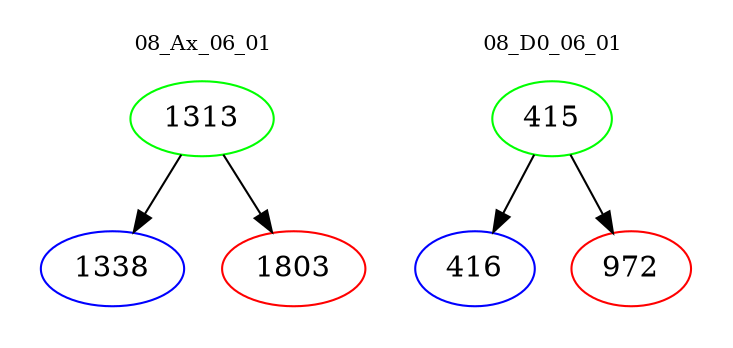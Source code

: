 digraph{
subgraph cluster_0 {
color = white
label = "08_Ax_06_01";
fontsize=10;
T0_1313 [label="1313", color="green"]
T0_1313 -> T0_1338 [color="black"]
T0_1338 [label="1338", color="blue"]
T0_1313 -> T0_1803 [color="black"]
T0_1803 [label="1803", color="red"]
}
subgraph cluster_1 {
color = white
label = "08_D0_06_01";
fontsize=10;
T1_415 [label="415", color="green"]
T1_415 -> T1_416 [color="black"]
T1_416 [label="416", color="blue"]
T1_415 -> T1_972 [color="black"]
T1_972 [label="972", color="red"]
}
}
